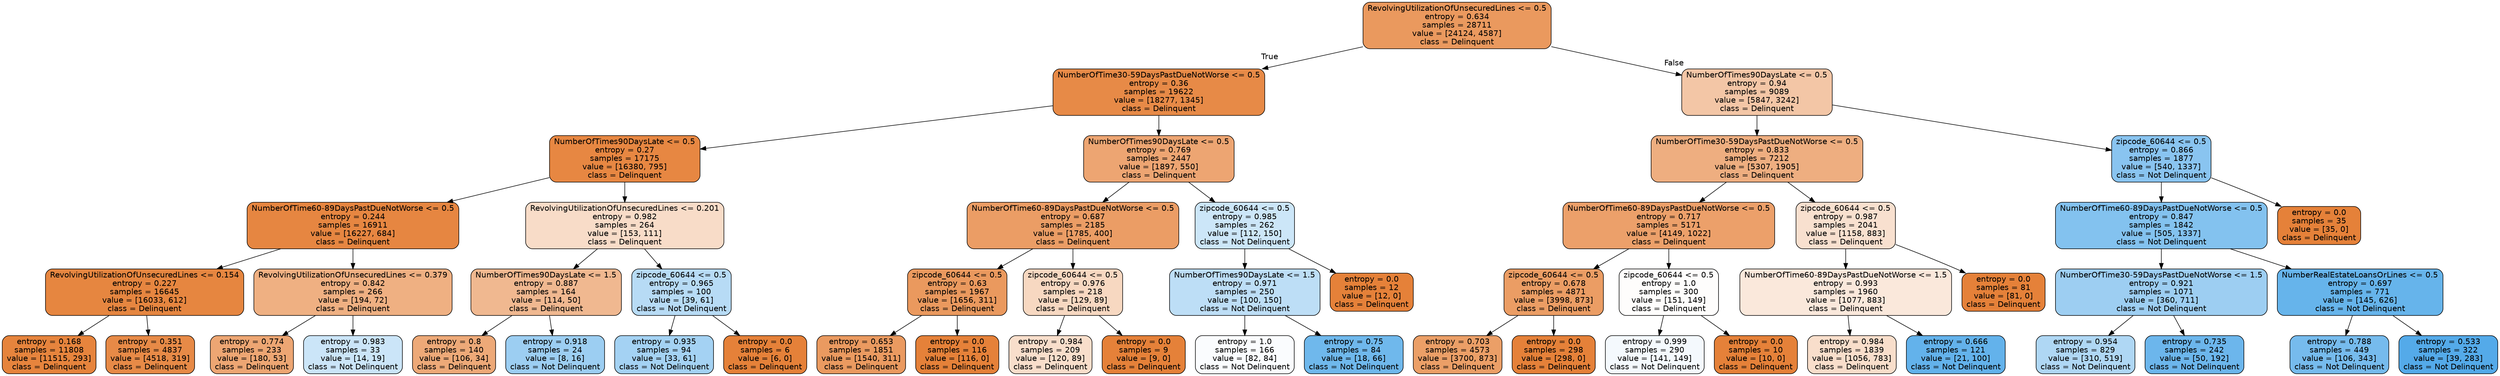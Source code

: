 digraph Tree {
node [shape=box, style="filled, rounded", color="black", fontname=helvetica] ;
edge [fontname=helvetica] ;
0 [label="RevolvingUtilizationOfUnsecuredLines <= 0.5\nentropy = 0.634\nsamples = 28711\nvalue = [24124, 4587]\nclass = Delinquent", fillcolor="#e58139cf"] ;
1 [label="NumberOfTime30-59DaysPastDueNotWorse <= 0.5\nentropy = 0.36\nsamples = 19622\nvalue = [18277, 1345]\nclass = Delinquent", fillcolor="#e58139ec"] ;
0 -> 1 [labeldistance=2.5, labelangle=45, headlabel="True"] ;
2 [label="NumberOfTimes90DaysLate <= 0.5\nentropy = 0.27\nsamples = 17175\nvalue = [16380, 795]\nclass = Delinquent", fillcolor="#e58139f3"] ;
1 -> 2 ;
3 [label="NumberOfTime60-89DaysPastDueNotWorse <= 0.5\nentropy = 0.244\nsamples = 16911\nvalue = [16227, 684]\nclass = Delinquent", fillcolor="#e58139f4"] ;
2 -> 3 ;
4 [label="RevolvingUtilizationOfUnsecuredLines <= 0.154\nentropy = 0.227\nsamples = 16645\nvalue = [16033, 612]\nclass = Delinquent", fillcolor="#e58139f5"] ;
3 -> 4 ;
5 [label="entropy = 0.168\nsamples = 11808\nvalue = [11515, 293]\nclass = Delinquent", fillcolor="#e58139f9"] ;
4 -> 5 ;
6 [label="entropy = 0.351\nsamples = 4837\nvalue = [4518, 319]\nclass = Delinquent", fillcolor="#e58139ed"] ;
4 -> 6 ;
7 [label="RevolvingUtilizationOfUnsecuredLines <= 0.379\nentropy = 0.842\nsamples = 266\nvalue = [194, 72]\nclass = Delinquent", fillcolor="#e58139a0"] ;
3 -> 7 ;
8 [label="entropy = 0.774\nsamples = 233\nvalue = [180, 53]\nclass = Delinquent", fillcolor="#e58139b4"] ;
7 -> 8 ;
9 [label="entropy = 0.983\nsamples = 33\nvalue = [14, 19]\nclass = Not Delinquent", fillcolor="#399de543"] ;
7 -> 9 ;
10 [label="RevolvingUtilizationOfUnsecuredLines <= 0.201\nentropy = 0.982\nsamples = 264\nvalue = [153, 111]\nclass = Delinquent", fillcolor="#e5813946"] ;
2 -> 10 ;
11 [label="NumberOfTimes90DaysLate <= 1.5\nentropy = 0.887\nsamples = 164\nvalue = [114, 50]\nclass = Delinquent", fillcolor="#e581398f"] ;
10 -> 11 ;
12 [label="entropy = 0.8\nsamples = 140\nvalue = [106, 34]\nclass = Delinquent", fillcolor="#e58139ad"] ;
11 -> 12 ;
13 [label="entropy = 0.918\nsamples = 24\nvalue = [8, 16]\nclass = Not Delinquent", fillcolor="#399de57f"] ;
11 -> 13 ;
14 [label="zipcode_60644 <= 0.5\nentropy = 0.965\nsamples = 100\nvalue = [39, 61]\nclass = Not Delinquent", fillcolor="#399de55c"] ;
10 -> 14 ;
15 [label="entropy = 0.935\nsamples = 94\nvalue = [33, 61]\nclass = Not Delinquent", fillcolor="#399de575"] ;
14 -> 15 ;
16 [label="entropy = 0.0\nsamples = 6\nvalue = [6, 0]\nclass = Delinquent", fillcolor="#e58139ff"] ;
14 -> 16 ;
17 [label="NumberOfTimes90DaysLate <= 0.5\nentropy = 0.769\nsamples = 2447\nvalue = [1897, 550]\nclass = Delinquent", fillcolor="#e58139b5"] ;
1 -> 17 ;
18 [label="NumberOfTime60-89DaysPastDueNotWorse <= 0.5\nentropy = 0.687\nsamples = 2185\nvalue = [1785, 400]\nclass = Delinquent", fillcolor="#e58139c6"] ;
17 -> 18 ;
19 [label="zipcode_60644 <= 0.5\nentropy = 0.63\nsamples = 1967\nvalue = [1656, 311]\nclass = Delinquent", fillcolor="#e58139cf"] ;
18 -> 19 ;
20 [label="entropy = 0.653\nsamples = 1851\nvalue = [1540, 311]\nclass = Delinquent", fillcolor="#e58139cc"] ;
19 -> 20 ;
21 [label="entropy = 0.0\nsamples = 116\nvalue = [116, 0]\nclass = Delinquent", fillcolor="#e58139ff"] ;
19 -> 21 ;
22 [label="zipcode_60644 <= 0.5\nentropy = 0.976\nsamples = 218\nvalue = [129, 89]\nclass = Delinquent", fillcolor="#e581394f"] ;
18 -> 22 ;
23 [label="entropy = 0.984\nsamples = 209\nvalue = [120, 89]\nclass = Delinquent", fillcolor="#e5813942"] ;
22 -> 23 ;
24 [label="entropy = 0.0\nsamples = 9\nvalue = [9, 0]\nclass = Delinquent", fillcolor="#e58139ff"] ;
22 -> 24 ;
25 [label="zipcode_60644 <= 0.5\nentropy = 0.985\nsamples = 262\nvalue = [112, 150]\nclass = Not Delinquent", fillcolor="#399de541"] ;
17 -> 25 ;
26 [label="NumberOfTimes90DaysLate <= 1.5\nentropy = 0.971\nsamples = 250\nvalue = [100, 150]\nclass = Not Delinquent", fillcolor="#399de555"] ;
25 -> 26 ;
27 [label="entropy = 1.0\nsamples = 166\nvalue = [82, 84]\nclass = Not Delinquent", fillcolor="#399de506"] ;
26 -> 27 ;
28 [label="entropy = 0.75\nsamples = 84\nvalue = [18, 66]\nclass = Not Delinquent", fillcolor="#399de5b9"] ;
26 -> 28 ;
29 [label="entropy = 0.0\nsamples = 12\nvalue = [12, 0]\nclass = Delinquent", fillcolor="#e58139ff"] ;
25 -> 29 ;
30 [label="NumberOfTimes90DaysLate <= 0.5\nentropy = 0.94\nsamples = 9089\nvalue = [5847, 3242]\nclass = Delinquent", fillcolor="#e5813972"] ;
0 -> 30 [labeldistance=2.5, labelangle=-45, headlabel="False"] ;
31 [label="NumberOfTime30-59DaysPastDueNotWorse <= 0.5\nentropy = 0.833\nsamples = 7212\nvalue = [5307, 1905]\nclass = Delinquent", fillcolor="#e58139a3"] ;
30 -> 31 ;
32 [label="NumberOfTime60-89DaysPastDueNotWorse <= 0.5\nentropy = 0.717\nsamples = 5171\nvalue = [4149, 1022]\nclass = Delinquent", fillcolor="#e58139c0"] ;
31 -> 32 ;
33 [label="zipcode_60644 <= 0.5\nentropy = 0.678\nsamples = 4871\nvalue = [3998, 873]\nclass = Delinquent", fillcolor="#e58139c7"] ;
32 -> 33 ;
34 [label="entropy = 0.703\nsamples = 4573\nvalue = [3700, 873]\nclass = Delinquent", fillcolor="#e58139c3"] ;
33 -> 34 ;
35 [label="entropy = 0.0\nsamples = 298\nvalue = [298, 0]\nclass = Delinquent", fillcolor="#e58139ff"] ;
33 -> 35 ;
36 [label="zipcode_60644 <= 0.5\nentropy = 1.0\nsamples = 300\nvalue = [151, 149]\nclass = Delinquent", fillcolor="#e5813903"] ;
32 -> 36 ;
37 [label="entropy = 0.999\nsamples = 290\nvalue = [141, 149]\nclass = Not Delinquent", fillcolor="#399de50e"] ;
36 -> 37 ;
38 [label="entropy = 0.0\nsamples = 10\nvalue = [10, 0]\nclass = Delinquent", fillcolor="#e58139ff"] ;
36 -> 38 ;
39 [label="zipcode_60644 <= 0.5\nentropy = 0.987\nsamples = 2041\nvalue = [1158, 883]\nclass = Delinquent", fillcolor="#e581393d"] ;
31 -> 39 ;
40 [label="NumberOfTime60-89DaysPastDueNotWorse <= 1.5\nentropy = 0.993\nsamples = 1960\nvalue = [1077, 883]\nclass = Delinquent", fillcolor="#e581392e"] ;
39 -> 40 ;
41 [label="entropy = 0.984\nsamples = 1839\nvalue = [1056, 783]\nclass = Delinquent", fillcolor="#e5813942"] ;
40 -> 41 ;
42 [label="entropy = 0.666\nsamples = 121\nvalue = [21, 100]\nclass = Not Delinquent", fillcolor="#399de5c9"] ;
40 -> 42 ;
43 [label="entropy = 0.0\nsamples = 81\nvalue = [81, 0]\nclass = Delinquent", fillcolor="#e58139ff"] ;
39 -> 43 ;
44 [label="zipcode_60644 <= 0.5\nentropy = 0.866\nsamples = 1877\nvalue = [540, 1337]\nclass = Not Delinquent", fillcolor="#399de598"] ;
30 -> 44 ;
45 [label="NumberOfTime60-89DaysPastDueNotWorse <= 0.5\nentropy = 0.847\nsamples = 1842\nvalue = [505, 1337]\nclass = Not Delinquent", fillcolor="#399de59f"] ;
44 -> 45 ;
46 [label="NumberOfTime30-59DaysPastDueNotWorse <= 1.5\nentropy = 0.921\nsamples = 1071\nvalue = [360, 711]\nclass = Not Delinquent", fillcolor="#399de57e"] ;
45 -> 46 ;
47 [label="entropy = 0.954\nsamples = 829\nvalue = [310, 519]\nclass = Not Delinquent", fillcolor="#399de567"] ;
46 -> 47 ;
48 [label="entropy = 0.735\nsamples = 242\nvalue = [50, 192]\nclass = Not Delinquent", fillcolor="#399de5bd"] ;
46 -> 48 ;
49 [label="NumberRealEstateLoansOrLines <= 0.5\nentropy = 0.697\nsamples = 771\nvalue = [145, 626]\nclass = Not Delinquent", fillcolor="#399de5c4"] ;
45 -> 49 ;
50 [label="entropy = 0.788\nsamples = 449\nvalue = [106, 343]\nclass = Not Delinquent", fillcolor="#399de5b0"] ;
49 -> 50 ;
51 [label="entropy = 0.533\nsamples = 322\nvalue = [39, 283]\nclass = Not Delinquent", fillcolor="#399de5dc"] ;
49 -> 51 ;
52 [label="entropy = 0.0\nsamples = 35\nvalue = [35, 0]\nclass = Delinquent", fillcolor="#e58139ff"] ;
44 -> 52 ;
}